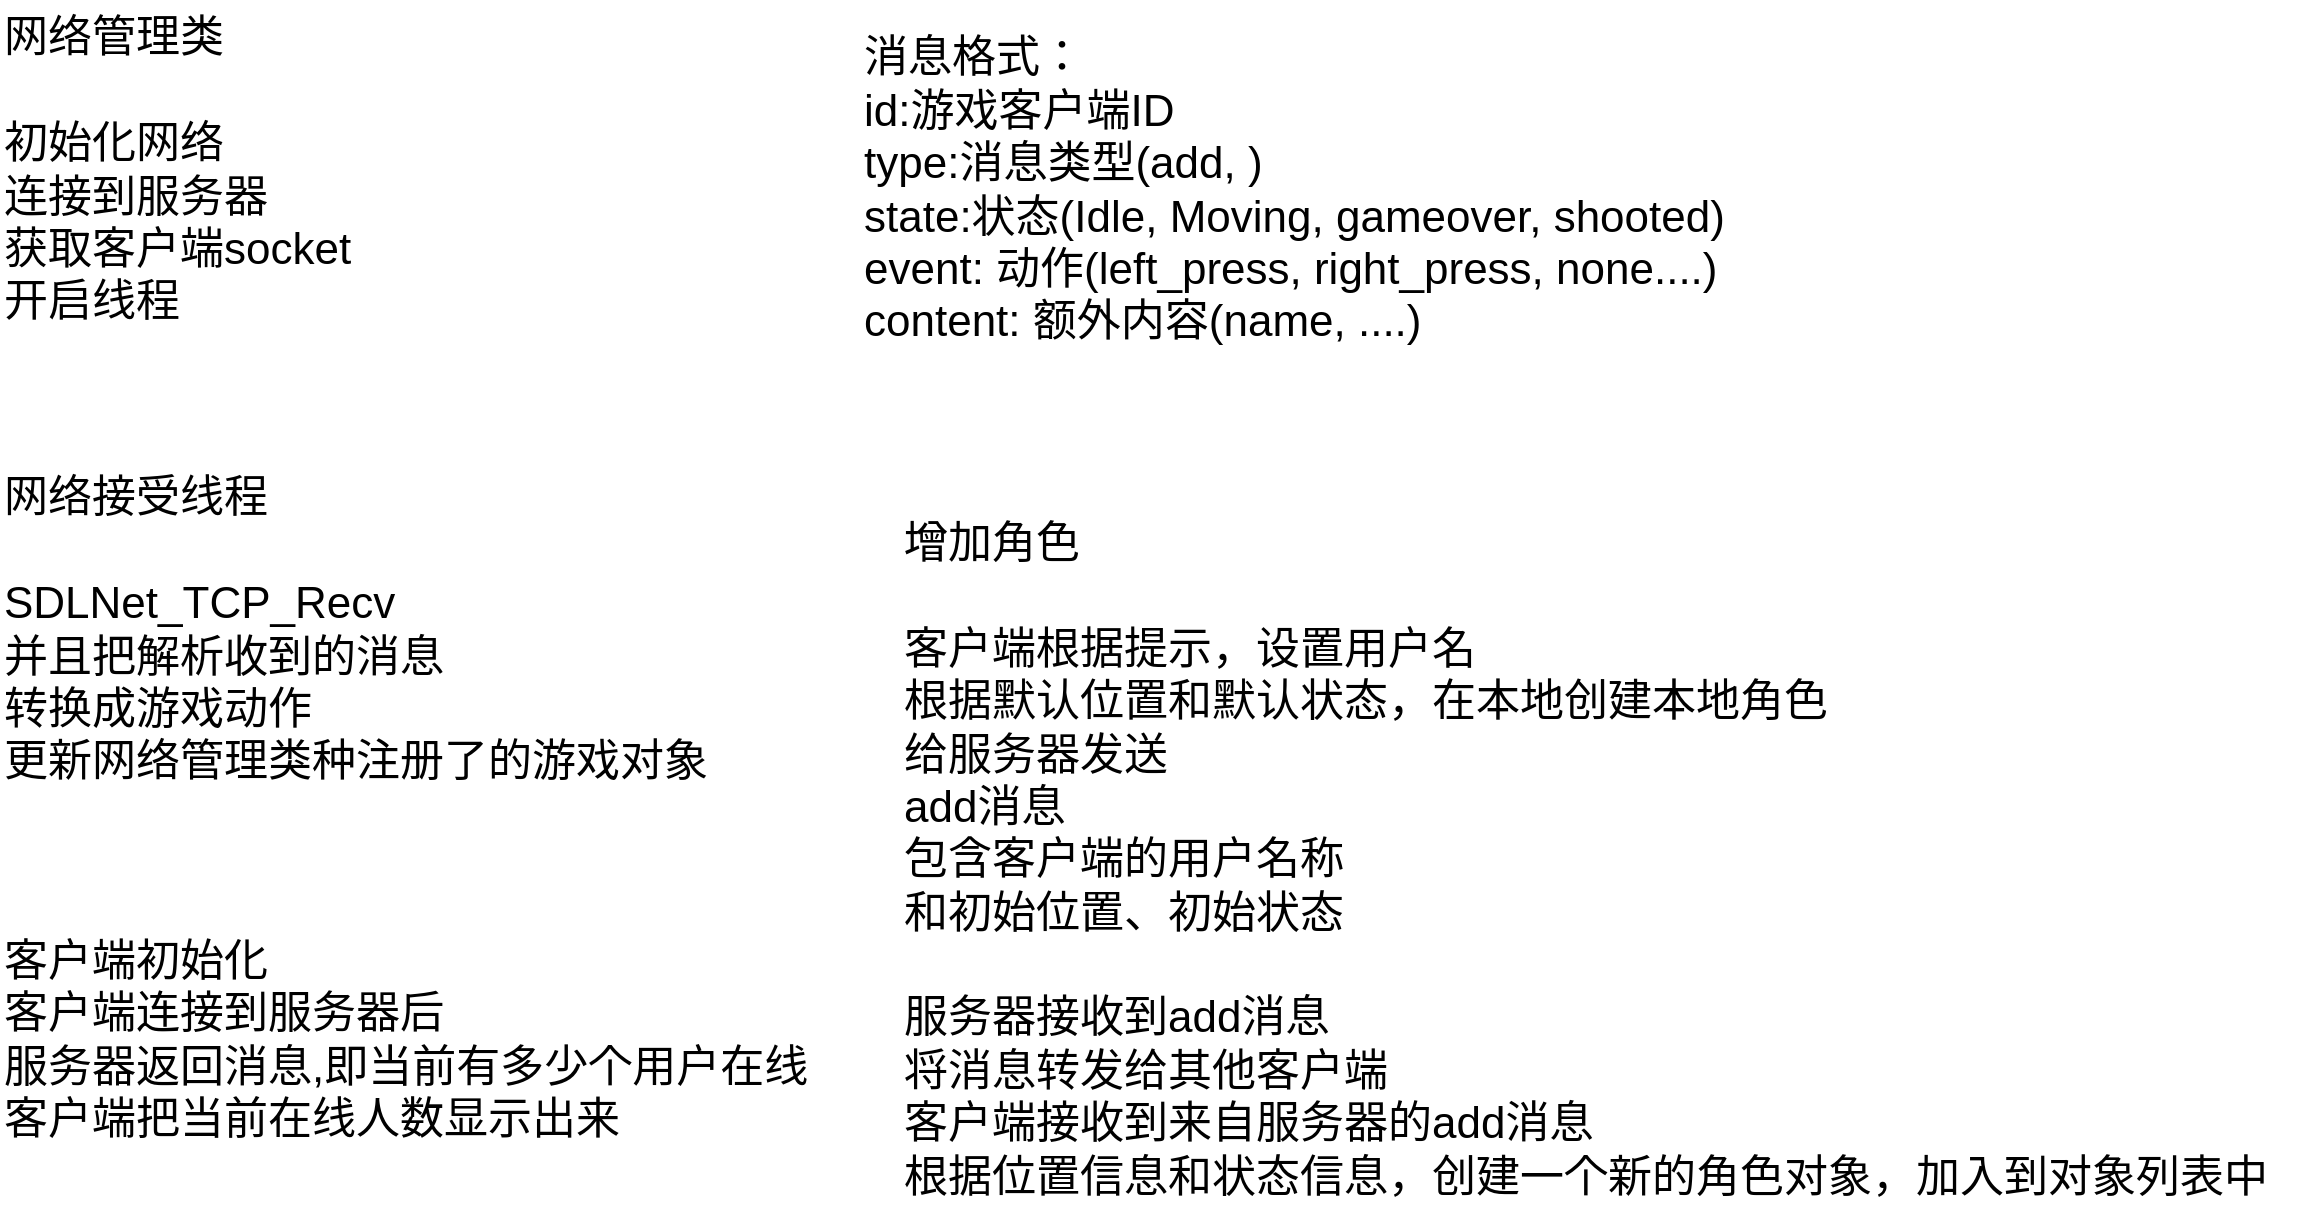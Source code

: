 <mxfile version="24.6.4" type="device">
  <diagram name="第 1 页" id="ab6418ZZghVGEIYWvF19">
    <mxGraphModel dx="880" dy="532" grid="1" gridSize="10" guides="1" tooltips="1" connect="1" arrows="1" fold="1" page="1" pageScale="1" pageWidth="827" pageHeight="1169" math="0" shadow="0">
      <root>
        <mxCell id="0" />
        <mxCell id="1" parent="0" />
        <mxCell id="puJVeZGQ8Uqeds_e6Kwe-2" value="网络管理类&lt;div&gt;&lt;br&gt;&lt;/div&gt;&lt;div&gt;初始化网络&lt;div style=&quot;font-size: 22px;&quot;&gt;连接到服务器&lt;/div&gt;&lt;div style=&quot;font-size: 22px;&quot;&gt;获取客户端socket&lt;/div&gt;&lt;div style=&quot;font-size: 22px;&quot;&gt;开启线程&lt;/div&gt;&lt;/div&gt;" style="text;html=1;align=left;verticalAlign=middle;resizable=0;points=[];autosize=1;strokeColor=none;fillColor=none;fontSize=22;" vertex="1" parent="1">
          <mxGeometry x="90" y="20" width="200" height="170" as="geometry" />
        </mxCell>
        <mxCell id="puJVeZGQ8Uqeds_e6Kwe-4" value="网络接受线程&lt;div&gt;&lt;span style=&quot;font-size: 22px;&quot;&gt;&lt;br&gt;&lt;/span&gt;&lt;/div&gt;&lt;div&gt;&lt;span style=&quot;font-size: 22px;&quot;&gt;SDLNet_TCP_Recv&lt;/span&gt;&lt;div&gt;&lt;span style=&quot;font-size: 22px;&quot;&gt;并且把解析收到的消息&lt;/span&gt;&lt;/div&gt;&lt;div&gt;&lt;span style=&quot;font-size: 22px;&quot;&gt;转换成游戏动作&lt;/span&gt;&lt;/div&gt;&lt;div&gt;&lt;span style=&quot;font-size: 22px;&quot;&gt;更新网络管理类种注册了的游戏对象&lt;/span&gt;&lt;/div&gt;&lt;/div&gt;" style="text;html=1;align=left;verticalAlign=middle;resizable=0;points=[];autosize=1;strokeColor=none;fillColor=none;fontSize=22;" vertex="1" parent="1">
          <mxGeometry x="90" y="250" width="380" height="170" as="geometry" />
        </mxCell>
        <mxCell id="puJVeZGQ8Uqeds_e6Kwe-9" value="消息格式：&lt;div&gt;id:游戏客户端ID&lt;/div&gt;&lt;div&gt;type:消息类型(add, )&lt;/div&gt;&lt;div&gt;state:状态(Idle, Moving, gameover, shooted)&lt;/div&gt;&lt;div&gt;event: 动作(left_press, right_press, none....)&lt;br&gt;&lt;/div&gt;&lt;div&gt;content: 额外内容(name, ....)&lt;/div&gt;" style="text;html=1;align=left;verticalAlign=middle;resizable=0;points=[];autosize=1;strokeColor=none;fillColor=none;fontSize=22;" vertex="1" parent="1">
          <mxGeometry x="520" y="30" width="450" height="170" as="geometry" />
        </mxCell>
        <mxCell id="puJVeZGQ8Uqeds_e6Kwe-10" value="增加角色&lt;div&gt;&lt;br&gt;&lt;/div&gt;&lt;div&gt;客户端根据提示，设置用户名&lt;div&gt;根据默认位置和默认状态，在本地创建本地角色&lt;div&gt;给服务器发送&lt;div&gt;add消息&lt;/div&gt;&lt;div&gt;包含客户端的用户名称&lt;/div&gt;&lt;div&gt;和初始位置、初始状态&lt;/div&gt;&lt;/div&gt;&lt;/div&gt;&lt;div&gt;&lt;br&gt;&lt;/div&gt;&lt;div&gt;服务器接收到add消息&lt;div&gt;将消息转发给其他客户端&lt;/div&gt;&lt;/div&gt;&lt;div&gt;客户端接收到来自服务器的add消息&lt;div&gt;根据位置信息和状态信息，创建一个新的角色对象，加入到对象列表中&lt;/div&gt;&lt;/div&gt;&lt;/div&gt;" style="text;html=1;align=left;verticalAlign=middle;resizable=0;points=[];autosize=1;strokeColor=none;fillColor=none;fontSize=22;" vertex="1" parent="1">
          <mxGeometry x="540" y="270" width="710" height="360" as="geometry" />
        </mxCell>
        <mxCell id="puJVeZGQ8Uqeds_e6Kwe-15" value="客户端初始化&lt;div&gt;客户端连接到服务器后&lt;br&gt;&lt;/div&gt;&lt;div&gt;服务器返回消息,即当前有多少个用户在线&lt;/div&gt;&lt;div&gt;客户端把当前在线人数显示出来&lt;/div&gt;" style="text;html=1;align=left;verticalAlign=middle;resizable=0;points=[];autosize=1;strokeColor=none;fillColor=none;fontSize=22;" vertex="1" parent="1">
          <mxGeometry x="90" y="480" width="430" height="120" as="geometry" />
        </mxCell>
      </root>
    </mxGraphModel>
  </diagram>
</mxfile>
